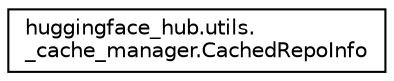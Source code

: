digraph "Graphical Class Hierarchy"
{
 // LATEX_PDF_SIZE
  edge [fontname="Helvetica",fontsize="10",labelfontname="Helvetica",labelfontsize="10"];
  node [fontname="Helvetica",fontsize="10",shape=record];
  rankdir="LR";
  Node0 [label="huggingface_hub.utils.\l_cache_manager.CachedRepoInfo",height=0.2,width=0.4,color="black", fillcolor="white", style="filled",URL="$classhuggingface__hub_1_1utils_1_1__cache__manager_1_1CachedRepoInfo.html",tooltip=" "];
}

